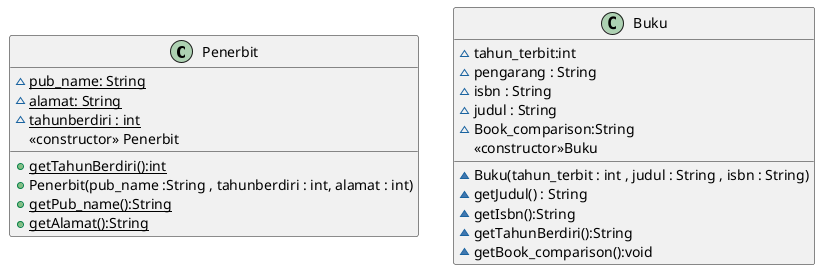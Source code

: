 @startuml
class Penerbit{
~{static}pub_name: String
~{static}alamat: String
~{static}tahunberdiri : int
<<constructor>> Penerbit
+{static}getTahunBerdiri():int
+Penerbit(pub_name :String , tahunberdiri : int, alamat : int)
+{static}getPub_name():String
+{static}getAlamat():String
}
class Buku{
~tahun_terbit:int
~pengarang : String
~isbn : String
~judul : String
~Book_comparison:String
<<constructor>>Buku
~Buku(tahun_terbit : int , judul : String , isbn : String)
~getJudul() : String
~getIsbn():String
~getTahunBerdiri():String
~getBook_comparison():void

}

@enduml